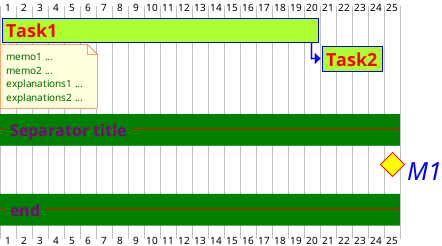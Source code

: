 @startgantt
<style>
ganttDiagram {
task {
FontName Helvetica
FontColor red
FontSize 18
PlantUML Language Reference Guide (1.2021.2)
268 / 415
16.18
Using style
16
GANTT DIAGRAM
FontStyle bold
BackGroundColor GreenYellow
LineColor blue
}
milestone {
FontColor blue
FontSize 25
FontStyle italic
BackGroundColor yellow
LineColor red
}
note {
	FontColor DarkGreen
	FontSize 10
	LineColor OrangeRed
}
arrow {
FontName Helvetica
FontColor red
FontSize 18
FontStyle bold
BackGroundColor GreenYellow
LineColor blue
}
separator {
LineColor red
BackGroundColor green
FontSize 16
FontStyle bold
FontColor purple
}
}
</style>
[Task1] lasts 20 days
note bottom
	memo1 ...
	memo2 ...
	explanations1 ...
	explanations2 ...
end note
[Task2] lasts 4 days
[Task1] -> [Task2]
-- Separator title --
[M1] happens on 5 days after [Task1]'s end
-- end --
@endgantt
